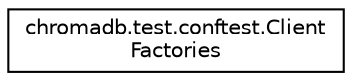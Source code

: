 digraph "Graphical Class Hierarchy"
{
 // LATEX_PDF_SIZE
  edge [fontname="Helvetica",fontsize="10",labelfontname="Helvetica",labelfontsize="10"];
  node [fontname="Helvetica",fontsize="10",shape=record];
  rankdir="LR";
  Node0 [label="chromadb.test.conftest.Client\lFactories",height=0.2,width=0.4,color="black", fillcolor="white", style="filled",URL="$classchromadb_1_1test_1_1conftest_1_1ClientFactories.html",tooltip=" "];
}
